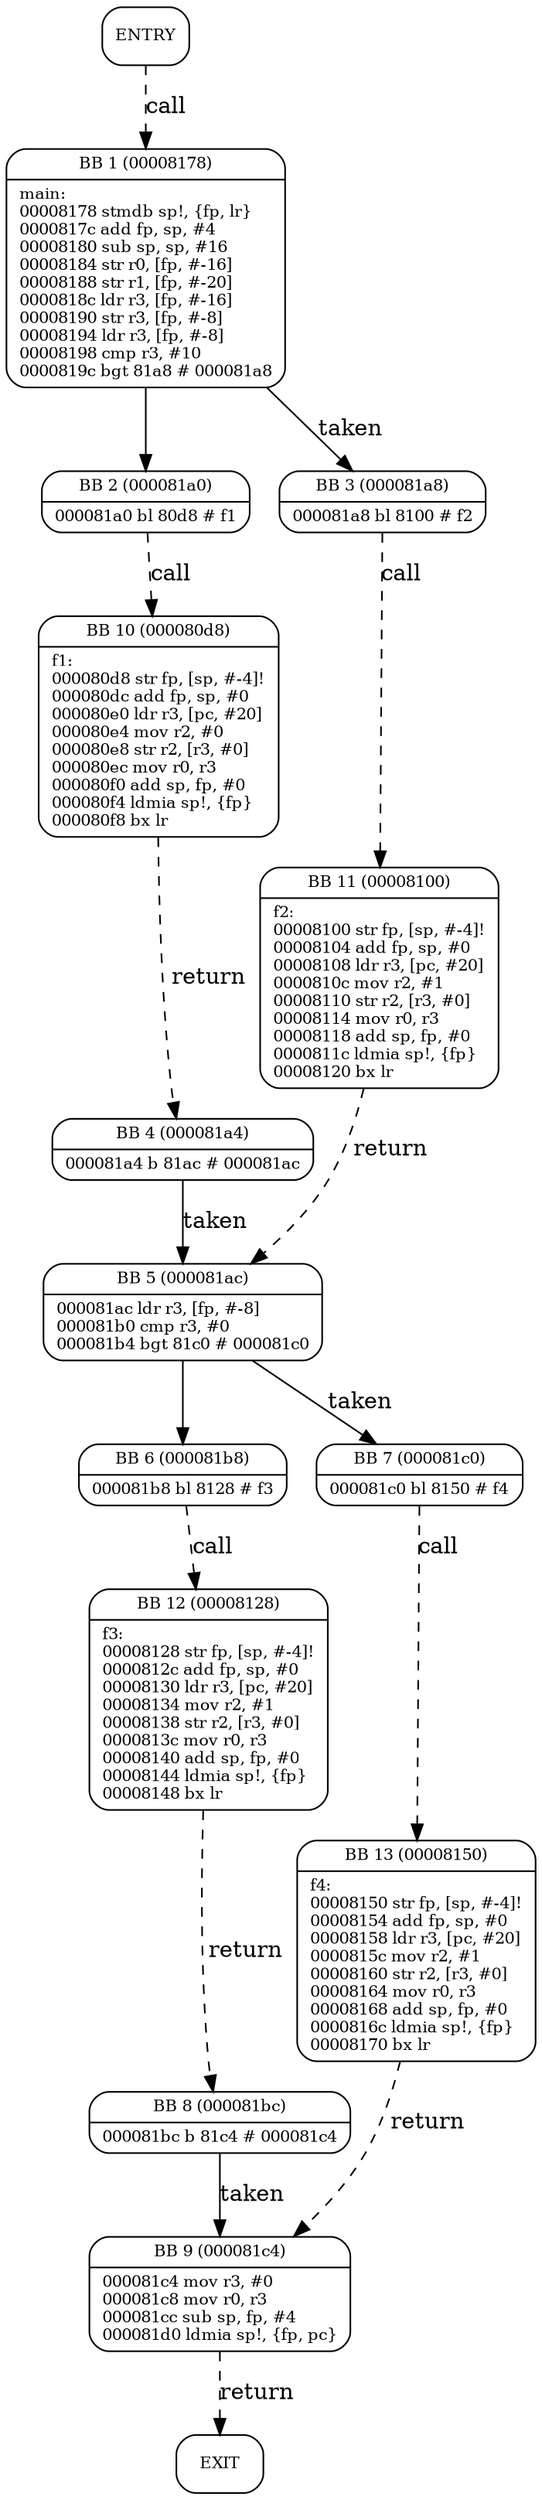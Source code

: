 digraph main{
node [shape=Mrecord, labeljust=l, fontsize=10];
	"0" [label="ENTRY"]
	"0" -> "1" [label="call", style=dashed, weight=2];
	"1" [label="{BB 1 (00008178) | main:\l00008178    stmdb sp!, \{fp, lr\}\l0000817c    add fp, sp, #4\l00008180    sub sp, sp, #16\l00008184    str r0, [fp, #-16]\l00008188    str r1, [fp, #-20]\l0000818c    ldr r3, [fp, #-16]\l00008190    str r3, [fp, #-8]\l00008194    ldr r3, [fp, #-8]\l00008198    cmp r3, #10\l0000819c    bgt 81a8    # 000081a8\l }"]
	"1" -> "2" [weight=4];
	"1" -> "3" [label="taken", weight=3];
	"2" [label="{BB 2 (000081a0) | 000081a0    bl 80d8    # f1\l }"]
	"2" -> "10" [label="call", style=dashed, weight=2];
	"3" [label="{BB 3 (000081a8) | 000081a8    bl 8100    # f2\l }"]
	"3" -> "11" [label="call", style=dashed, weight=2];
	"4" [label="{BB 4 (000081a4) | 000081a4    b 81ac    # 000081ac\l }"]
	"4" -> "5" [label="taken", weight=3];
	"5" [label="{BB 5 (000081ac) | 000081ac    ldr r3, [fp, #-8]\l000081b0    cmp r3, #0\l000081b4    bgt 81c0    # 000081c0\l }"]
	"5" -> "6" [weight=4];
	"5" -> "7" [label="taken", weight=3];
	"6" [label="{BB 6 (000081b8) | 000081b8    bl 8128    # f3\l }"]
	"6" -> "12" [label="call", style=dashed, weight=2];
	"7" [label="{BB 7 (000081c0) | 000081c0    bl 8150    # f4\l }"]
	"7" -> "13" [label="call", style=dashed, weight=2];
	"8" [label="{BB 8 (000081bc) | 000081bc    b 81c4    # 000081c4\l }"]
	"8" -> "9" [label="taken", weight=3];
	"9" [label="{BB 9 (000081c4) | 000081c4    mov r3, #0\l000081c8    mov r0, r3\l000081cc    sub sp, fp, #4\l000081d0    ldmia sp!, \{fp, pc\}\l }"]
	"9" -> "14" [label="return", style=dashed, weight=2];
	"10" [label="{BB 10 (000080d8) | f1:\l000080d8    str fp, [sp, #-4]!\l000080dc    add fp, sp, #0\l000080e0    ldr r3, [pc, #20]\l000080e4    mov r2, #0\l000080e8    str r2, [r3, #0]\l000080ec    mov r0, r3\l000080f0    add sp, fp, #0\l000080f4    ldmia sp!, \{fp\}\l000080f8    bx lr\l }"]
	"10" -> "4" [label="return", style=dashed, weight=2];
	"11" [label="{BB 11 (00008100) | f2:\l00008100    str fp, [sp, #-4]!\l00008104    add fp, sp, #0\l00008108    ldr r3, [pc, #20]\l0000810c    mov r2, #1\l00008110    str r2, [r3, #0]\l00008114    mov r0, r3\l00008118    add sp, fp, #0\l0000811c    ldmia sp!, \{fp\}\l00008120    bx lr\l }"]
	"11" -> "5" [label="return", style=dashed, weight=2];
	"12" [label="{BB 12 (00008128) | f3:\l00008128    str fp, [sp, #-4]!\l0000812c    add fp, sp, #0\l00008130    ldr r3, [pc, #20]\l00008134    mov r2, #1\l00008138    str r2, [r3, #0]\l0000813c    mov r0, r3\l00008140    add sp, fp, #0\l00008144    ldmia sp!, \{fp\}\l00008148    bx lr\l }"]
	"12" -> "8" [label="return", style=dashed, weight=2];
	"13" [label="{BB 13 (00008150) | f4:\l00008150    str fp, [sp, #-4]!\l00008154    add fp, sp, #0\l00008158    ldr r3, [pc, #20]\l0000815c    mov r2, #1\l00008160    str r2, [r3, #0]\l00008164    mov r0, r3\l00008168    add sp, fp, #0\l0000816c    ldmia sp!, \{fp\}\l00008170    bx lr\l }"]
	"13" -> "9" [label="return", style=dashed, weight=2];
	"14" [label="EXIT"]
}
